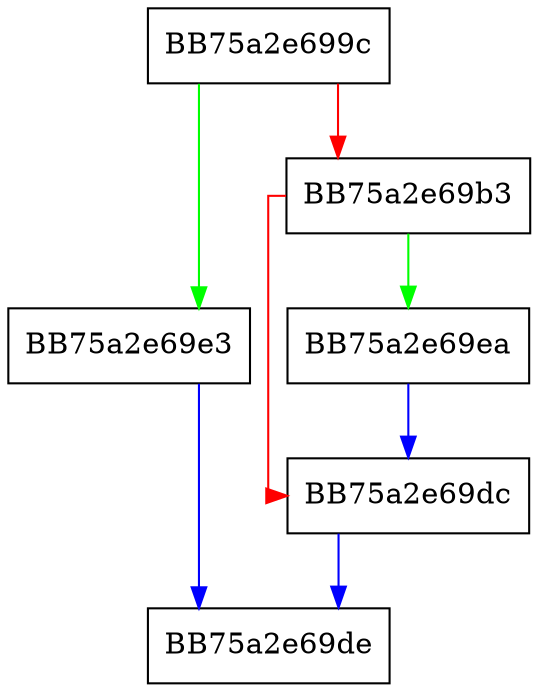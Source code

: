 digraph TryUsing {
  node [shape="box"];
  graph [splines=ortho];
  BB75a2e699c -> BB75a2e69e3 [color="green"];
  BB75a2e699c -> BB75a2e69b3 [color="red"];
  BB75a2e69b3 -> BB75a2e69ea [color="green"];
  BB75a2e69b3 -> BB75a2e69dc [color="red"];
  BB75a2e69dc -> BB75a2e69de [color="blue"];
  BB75a2e69e3 -> BB75a2e69de [color="blue"];
  BB75a2e69ea -> BB75a2e69dc [color="blue"];
}